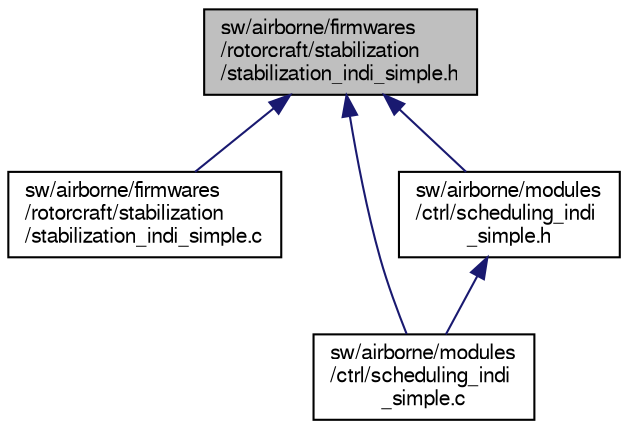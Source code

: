 digraph "sw/airborne/firmwares/rotorcraft/stabilization/stabilization_indi_simple.h"
{
  edge [fontname="FreeSans",fontsize="10",labelfontname="FreeSans",labelfontsize="10"];
  node [fontname="FreeSans",fontsize="10",shape=record];
  Node1 [label="sw/airborne/firmwares\l/rotorcraft/stabilization\l/stabilization_indi_simple.h",height=0.2,width=0.4,color="black", fillcolor="grey75", style="filled", fontcolor="black"];
  Node1 -> Node2 [dir="back",color="midnightblue",fontsize="10",style="solid",fontname="FreeSans"];
  Node2 [label="sw/airborne/firmwares\l/rotorcraft/stabilization\l/stabilization_indi_simple.c",height=0.2,width=0.4,color="black", fillcolor="white", style="filled",URL="$stabilization__indi__simple_8c.html"];
  Node1 -> Node3 [dir="back",color="midnightblue",fontsize="10",style="solid",fontname="FreeSans"];
  Node3 [label="sw/airborne/modules\l/ctrl/scheduling_indi\l_simple.c",height=0.2,width=0.4,color="black", fillcolor="white", style="filled",URL="$scheduling__indi__simple_8c.html"];
  Node1 -> Node4 [dir="back",color="midnightblue",fontsize="10",style="solid",fontname="FreeSans"];
  Node4 [label="sw/airborne/modules\l/ctrl/scheduling_indi\l_simple.h",height=0.2,width=0.4,color="black", fillcolor="white", style="filled",URL="$scheduling__indi__simple_8h.html"];
  Node4 -> Node3 [dir="back",color="midnightblue",fontsize="10",style="solid",fontname="FreeSans"];
}
